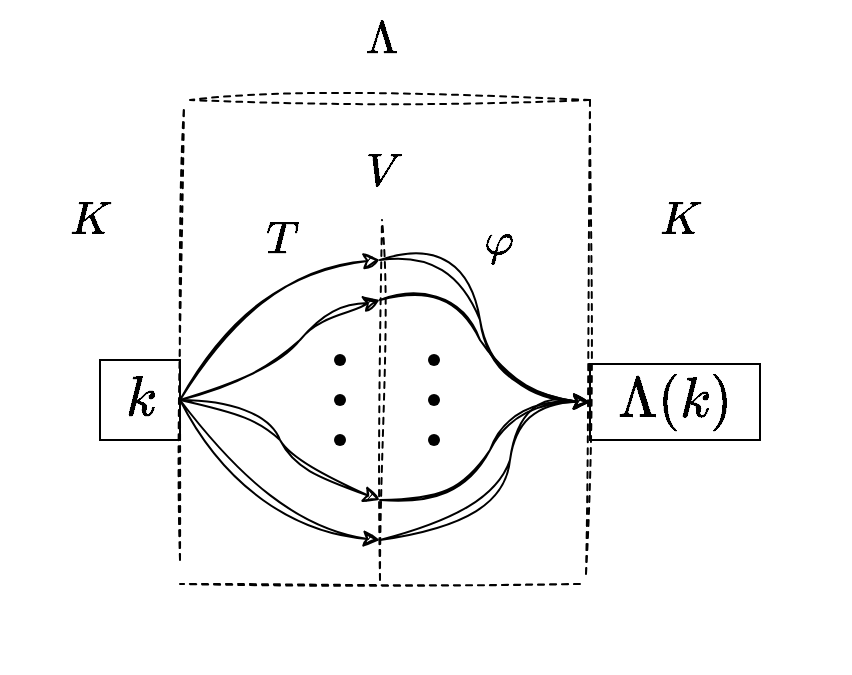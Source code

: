 <mxfile version="24.2.5" type="device" pages="2">
  <diagram id="CDcMdj7Fr2qlYyaRchAT" name="Lambda">
    <mxGraphModel dx="1100" dy="902" grid="1" gridSize="10" guides="1" tooltips="1" connect="1" arrows="1" fold="1" page="1" pageScale="1" pageWidth="850" pageHeight="1100" math="1" shadow="0">
      <root>
        <mxCell id="0" />
        <mxCell id="1" parent="0" />
        <mxCell id="2" value="$$k$$" style="whiteSpace=wrap;html=1;fontSize=24;" parent="1" vertex="1">
          <mxGeometry x="60" y="198" width="40" height="40" as="geometry" />
        </mxCell>
        <mxCell id="I3B6Szq_1TRlmMXlOv3N-2" value="" style="shape=waypoint;sketch=0;size=6;pointerEvents=1;points=[];fillColor=none;resizable=0;rotatable=0;perimeter=centerPerimeter;snapToPoint=1;hachureGap=4;jiggle=2;curveFitting=1;fontFamily=Architects Daughter;fontSource=https%3A%2F%2Ffonts.googleapis.com%2Fcss%3Ffamily%3DArchitects%2BDaughter;" parent="1" vertex="1">
          <mxGeometry x="170" y="188" width="20" height="20" as="geometry" />
        </mxCell>
        <mxCell id="I3B6Szq_1TRlmMXlOv3N-3" value="" style="shape=waypoint;sketch=0;size=6;pointerEvents=1;points=[];fillColor=none;resizable=0;rotatable=0;perimeter=centerPerimeter;snapToPoint=1;hachureGap=4;jiggle=2;curveFitting=1;fontFamily=Architects Daughter;fontSource=https%3A%2F%2Ffonts.googleapis.com%2Fcss%3Ffamily%3DArchitects%2BDaughter;" parent="1" vertex="1">
          <mxGeometry x="170" y="208" width="20" height="20" as="geometry" />
        </mxCell>
        <mxCell id="I3B6Szq_1TRlmMXlOv3N-4" value="" style="shape=waypoint;sketch=0;size=6;pointerEvents=1;points=[];fillColor=none;resizable=0;rotatable=0;perimeter=centerPerimeter;snapToPoint=1;hachureGap=4;jiggle=2;curveFitting=1;fontFamily=Architects Daughter;fontSource=https%3A%2F%2Ffonts.googleapis.com%2Fcss%3Ffamily%3DArchitects%2BDaughter;" parent="1" vertex="1">
          <mxGeometry x="170" y="228" width="20" height="20" as="geometry" />
        </mxCell>
        <mxCell id="I3B6Szq_1TRlmMXlOv3N-9" value="" style="curved=1;endArrow=classic;html=1;rounded=0;sketch=1;hachureGap=4;jiggle=2;curveFitting=1;fontFamily=Architects Daughter;fontSource=https%3A%2F%2Ffonts.googleapis.com%2Fcss%3Ffamily%3DArchitects%2BDaughter;exitX=1;exitY=0.5;exitDx=0;exitDy=0;" parent="1" source="2" edge="1">
          <mxGeometry width="50" height="50" relative="1" as="geometry">
            <mxPoint x="20" y="383" as="sourcePoint" />
            <mxPoint x="200" y="148" as="targetPoint" />
            <Array as="points">
              <mxPoint x="130" y="153" />
            </Array>
          </mxGeometry>
        </mxCell>
        <mxCell id="I3B6Szq_1TRlmMXlOv3N-10" value="" style="curved=1;endArrow=classic;html=1;rounded=0;sketch=1;hachureGap=4;jiggle=2;curveFitting=1;fontFamily=Architects Daughter;fontSource=https%3A%2F%2Ffonts.googleapis.com%2Fcss%3Ffamily%3DArchitects%2BDaughter;exitX=1;exitY=0.5;exitDx=0;exitDy=0;" parent="1" source="2" edge="1">
          <mxGeometry width="50" height="50" relative="1" as="geometry">
            <mxPoint x="110" y="228" as="sourcePoint" />
            <mxPoint x="200" y="168" as="targetPoint" />
            <Array as="points">
              <mxPoint x="140" y="203" />
              <mxPoint x="180" y="173" />
            </Array>
          </mxGeometry>
        </mxCell>
        <mxCell id="I3B6Szq_1TRlmMXlOv3N-11" value="" style="curved=1;endArrow=classic;html=1;rounded=0;sketch=1;hachureGap=4;jiggle=2;curveFitting=1;fontFamily=Architects Daughter;fontSource=https%3A%2F%2Ffonts.googleapis.com%2Fcss%3Ffamily%3DArchitects%2BDaughter;exitX=1;exitY=0.5;exitDx=0;exitDy=0;entryX=0.64;entryY=0.32;entryDx=0;entryDy=0;entryPerimeter=0;" parent="1" source="2" edge="1">
          <mxGeometry width="50" height="50" relative="1" as="geometry">
            <mxPoint x="110" y="228" as="sourcePoint" />
            <mxPoint x="200" y="268" as="targetPoint" />
            <Array as="points">
              <mxPoint x="140" y="223" />
              <mxPoint x="160" y="253" />
            </Array>
          </mxGeometry>
        </mxCell>
        <mxCell id="I3B6Szq_1TRlmMXlOv3N-12" value="" style="curved=1;endArrow=classic;html=1;rounded=0;sketch=1;hachureGap=4;jiggle=2;curveFitting=1;fontFamily=Architects Daughter;fontSource=https%3A%2F%2Ffonts.googleapis.com%2Fcss%3Ffamily%3DArchitects%2BDaughter;exitX=1;exitY=0.5;exitDx=0;exitDy=0;entryX=0.68;entryY=0.92;entryDx=0;entryDy=0;entryPerimeter=0;" parent="1" source="2" edge="1">
          <mxGeometry width="50" height="50" relative="1" as="geometry">
            <mxPoint x="110" y="228" as="sourcePoint" />
            <mxPoint x="200" y="288" as="targetPoint" />
            <Array as="points">
              <mxPoint x="140" y="283" />
            </Array>
          </mxGeometry>
        </mxCell>
        <mxCell id="I3B6Szq_1TRlmMXlOv3N-13" value="$$T$$" style="text;html=1;align=center;verticalAlign=middle;resizable=0;points=[];autosize=1;strokeColor=none;fillColor=none;fontFamily=Architects Daughter;fontSource=https%3A%2F%2Ffonts.googleapis.com%2Fcss%3Ffamily%3DArchitects%2BDaughter;fontSize=24;" parent="1" vertex="1">
          <mxGeometry x="106" y="118" width="90" height="40" as="geometry" />
        </mxCell>
        <mxCell id="I3B6Szq_1TRlmMXlOv3N-14" value="$$K$$" style="text;html=1;align=center;verticalAlign=middle;resizable=0;points=[];autosize=1;strokeColor=none;fillColor=none;fontFamily=Architects Daughter;fontSource=https%3A%2F%2Ffonts.googleapis.com%2Fcss%3Ffamily%3DArchitects%2BDaughter;fontSize=24;" parent="1" vertex="1">
          <mxGeometry x="10" y="108" width="90" height="40" as="geometry" />
        </mxCell>
        <mxCell id="I3B6Szq_1TRlmMXlOv3N-15" value="$$V$$" style="text;html=1;align=center;verticalAlign=middle;resizable=0;points=[];autosize=1;strokeColor=none;fillColor=none;fontFamily=Architects Daughter;fontSource=https%3A%2F%2Ffonts.googleapis.com%2Fcss%3Ffamily%3DArchitects%2BDaughter;fontSize=24;" parent="1" vertex="1">
          <mxGeometry x="156" y="84" width="90" height="40" as="geometry" />
        </mxCell>
        <mxCell id="I3B6Szq_1TRlmMXlOv3N-16" value="$$K$$" style="text;html=1;align=center;verticalAlign=middle;resizable=0;points=[];autosize=1;strokeColor=none;fillColor=none;fontFamily=Architects Daughter;fontSource=https%3A%2F%2Ffonts.googleapis.com%2Fcss%3Ffamily%3DArchitects%2BDaughter;fontSize=24;" parent="1" vertex="1">
          <mxGeometry x="305" y="108" width="90" height="40" as="geometry" />
        </mxCell>
        <mxCell id="I3B6Szq_1TRlmMXlOv3N-17" value="$$\Lambda(k)$$" style="whiteSpace=wrap;html=1;fontSize=24;" parent="1" vertex="1">
          <mxGeometry x="305" y="200" width="85" height="38" as="geometry" />
        </mxCell>
        <mxCell id="I3B6Szq_1TRlmMXlOv3N-18" value="" style="curved=1;endArrow=none;html=1;rounded=0;sketch=1;hachureGap=4;jiggle=2;curveFitting=1;fontFamily=Architects Daughter;fontSource=https%3A%2F%2Ffonts.googleapis.com%2Fcss%3Ffamily%3DArchitects%2BDaughter;exitX=0;exitY=0.5;exitDx=0;exitDy=0;startArrow=classic;startFill=1;endFill=0;" parent="1" source="I3B6Szq_1TRlmMXlOv3N-17" edge="1">
          <mxGeometry width="50" height="50" relative="1" as="geometry">
            <mxPoint x="245" y="338" as="sourcePoint" />
            <mxPoint x="200" y="148" as="targetPoint" />
            <Array as="points">
              <mxPoint x="260" y="218" />
              <mxPoint x="240" y="138" />
            </Array>
          </mxGeometry>
        </mxCell>
        <mxCell id="I3B6Szq_1TRlmMXlOv3N-19" value="" style="curved=1;endArrow=classic;html=1;rounded=0;sketch=1;hachureGap=4;jiggle=2;curveFitting=1;fontFamily=Architects Daughter;fontSource=https%3A%2F%2Ffonts.googleapis.com%2Fcss%3Ffamily%3DArchitects%2BDaughter;entryX=0;entryY=0.5;entryDx=0;entryDy=0;" parent="1" target="I3B6Szq_1TRlmMXlOv3N-17" edge="1">
          <mxGeometry width="50" height="50" relative="1" as="geometry">
            <mxPoint x="200" y="168" as="sourcePoint" />
            <mxPoint x="290" y="228" as="targetPoint" />
            <Array as="points">
              <mxPoint x="230" y="158" />
              <mxPoint x="270" y="218" />
            </Array>
          </mxGeometry>
        </mxCell>
        <mxCell id="I3B6Szq_1TRlmMXlOv3N-20" value="" style="curved=1;endArrow=classic;html=1;rounded=0;sketch=1;hachureGap=4;jiggle=2;curveFitting=1;fontFamily=Architects Daughter;fontSource=https%3A%2F%2Ffonts.googleapis.com%2Fcss%3Ffamily%3DArchitects%2BDaughter;entryX=0;entryY=0.5;entryDx=0;entryDy=0;" parent="1" target="I3B6Szq_1TRlmMXlOv3N-17" edge="1">
          <mxGeometry width="50" height="50" relative="1" as="geometry">
            <mxPoint x="200" y="268" as="sourcePoint" />
            <mxPoint x="290" y="228" as="targetPoint" />
            <Array as="points">
              <mxPoint x="240" y="268" />
              <mxPoint x="270" y="218" />
            </Array>
          </mxGeometry>
        </mxCell>
        <mxCell id="I3B6Szq_1TRlmMXlOv3N-21" value="" style="curved=1;endArrow=classic;html=1;rounded=0;sketch=1;hachureGap=4;jiggle=2;curveFitting=1;fontFamily=Architects Daughter;fontSource=https%3A%2F%2Ffonts.googleapis.com%2Fcss%3Ffamily%3DArchitects%2BDaughter;entryX=0;entryY=0.5;entryDx=0;entryDy=0;" parent="1" target="I3B6Szq_1TRlmMXlOv3N-17" edge="1">
          <mxGeometry width="50" height="50" relative="1" as="geometry">
            <mxPoint x="200" y="288" as="sourcePoint" />
            <mxPoint x="290" y="238" as="targetPoint" />
            <Array as="points">
              <mxPoint x="260" y="278" />
              <mxPoint x="270" y="218" />
            </Array>
          </mxGeometry>
        </mxCell>
        <mxCell id="I3B6Szq_1TRlmMXlOv3N-24" value="" style="endArrow=none;dashed=1;html=1;rounded=0;sketch=1;hachureGap=4;jiggle=2;curveFitting=1;fontFamily=Architects Daughter;fontSource=https%3A%2F%2Ffonts.googleapis.com%2Fcss%3Ffamily%3DArchitects%2BDaughter;" parent="1" edge="1">
          <mxGeometry width="50" height="50" relative="1" as="geometry">
            <mxPoint x="100" y="298" as="sourcePoint" />
            <mxPoint x="102" y="71" as="targetPoint" />
          </mxGeometry>
        </mxCell>
        <mxCell id="I3B6Szq_1TRlmMXlOv3N-27" value="" style="shape=waypoint;sketch=0;size=6;pointerEvents=1;points=[];fillColor=none;resizable=0;rotatable=0;perimeter=centerPerimeter;snapToPoint=1;hachureGap=4;jiggle=2;curveFitting=1;fontFamily=Architects Daughter;fontSource=https%3A%2F%2Ffonts.googleapis.com%2Fcss%3Ffamily%3DArchitects%2BDaughter;" parent="1" vertex="1">
          <mxGeometry x="217" y="188" width="20" height="20" as="geometry" />
        </mxCell>
        <mxCell id="I3B6Szq_1TRlmMXlOv3N-28" value="" style="shape=waypoint;sketch=0;size=6;pointerEvents=1;points=[];fillColor=none;resizable=0;rotatable=0;perimeter=centerPerimeter;snapToPoint=1;hachureGap=4;jiggle=2;curveFitting=1;fontFamily=Architects Daughter;fontSource=https%3A%2F%2Ffonts.googleapis.com%2Fcss%3Ffamily%3DArchitects%2BDaughter;" parent="1" vertex="1">
          <mxGeometry x="217" y="208" width="20" height="20" as="geometry" />
        </mxCell>
        <mxCell id="I3B6Szq_1TRlmMXlOv3N-29" value="" style="shape=waypoint;sketch=0;size=6;pointerEvents=1;points=[];fillColor=none;resizable=0;rotatable=0;perimeter=centerPerimeter;snapToPoint=1;hachureGap=4;jiggle=2;curveFitting=1;fontFamily=Architects Daughter;fontSource=https%3A%2F%2Ffonts.googleapis.com%2Fcss%3Ffamily%3DArchitects%2BDaughter;" parent="1" vertex="1">
          <mxGeometry x="217" y="228" width="20" height="20" as="geometry" />
        </mxCell>
        <mxCell id="I3B6Szq_1TRlmMXlOv3N-30" value="" style="endArrow=none;dashed=1;html=1;rounded=0;sketch=1;hachureGap=4;jiggle=2;curveFitting=1;fontFamily=Architects Daughter;fontSource=https%3A%2F%2Ffonts.googleapis.com%2Fcss%3Ffamily%3DArchitects%2BDaughter;" parent="1" edge="1">
          <mxGeometry width="50" height="50" relative="1" as="geometry">
            <mxPoint x="200" y="308" as="sourcePoint" />
            <mxPoint x="201" y="128" as="targetPoint" />
          </mxGeometry>
        </mxCell>
        <mxCell id="I3B6Szq_1TRlmMXlOv3N-31" value="" style="endArrow=none;dashed=1;html=1;rounded=0;sketch=1;hachureGap=4;jiggle=2;curveFitting=1;fontFamily=Architects Daughter;fontSource=https%3A%2F%2Ffonts.googleapis.com%2Fcss%3Ffamily%3DArchitects%2BDaughter;" parent="1" edge="1">
          <mxGeometry width="50" height="50" relative="1" as="geometry">
            <mxPoint x="303" y="305" as="sourcePoint" />
            <mxPoint x="305" y="68" as="targetPoint" />
          </mxGeometry>
        </mxCell>
        <mxCell id="I3B6Szq_1TRlmMXlOv3N-33" value="$$\Lambda$$" style="text;html=1;align=center;verticalAlign=middle;resizable=0;points=[];autosize=1;strokeColor=none;fillColor=none;fontFamily=Architects Daughter;fontSource=https%3A%2F%2Ffonts.googleapis.com%2Fcss%3Ffamily%3DArchitects%2BDaughter;fontSize=24;" parent="1" vertex="1">
          <mxGeometry x="116" y="18" width="170" height="40" as="geometry" />
        </mxCell>
        <mxCell id="I3B6Szq_1TRlmMXlOv3N-34" value="" style="endArrow=none;dashed=1;html=1;rounded=0;sketch=1;hachureGap=4;jiggle=2;curveFitting=1;fontFamily=Architects Daughter;fontSource=https%3A%2F%2Ffonts.googleapis.com%2Fcss%3Ffamily%3DArchitects%2BDaughter;" parent="1" edge="1">
          <mxGeometry width="50" height="50" relative="1" as="geometry">
            <mxPoint x="305" y="68" as="sourcePoint" />
            <mxPoint x="105" y="68" as="targetPoint" />
          </mxGeometry>
        </mxCell>
        <mxCell id="I3B6Szq_1TRlmMXlOv3N-35" value="$$\varphi$$" style="text;html=1;align=center;verticalAlign=middle;resizable=0;points=[];autosize=1;strokeColor=none;fillColor=none;fontFamily=Architects Daughter;fontSource=https%3A%2F%2Ffonts.googleapis.com%2Fcss%3Ffamily%3DArchitects%2BDaughter;fontSize=24;" parent="1" vertex="1">
          <mxGeometry x="179" y="118" width="160" height="40" as="geometry" />
        </mxCell>
        <mxCell id="I3B6Szq_1TRlmMXlOv3N-36" value="" style="endArrow=none;dashed=1;html=1;rounded=0;sketch=1;hachureGap=4;jiggle=2;curveFitting=1;fontFamily=Architects Daughter;fontSource=https%3A%2F%2Ffonts.googleapis.com%2Fcss%3Ffamily%3DArchitects%2BDaughter;" parent="1" edge="1">
          <mxGeometry width="50" height="50" relative="1" as="geometry">
            <mxPoint x="300" y="310" as="sourcePoint" />
            <mxPoint x="100" y="310" as="targetPoint" />
          </mxGeometry>
        </mxCell>
        <mxCell id="I3B6Szq_1TRlmMXlOv3N-42" value="" style="curved=1;endArrow=none;html=1;rounded=0;sketch=1;hachureGap=4;jiggle=2;curveFitting=1;fontFamily=Architects Daughter;fontSource=https%3A%2F%2Ffonts.googleapis.com%2Fcss%3Ffamily%3DArchitects%2BDaughter;endFill=0;flowAnimation=0;opacity=0;" parent="1" edge="1">
          <mxGeometry width="50" height="50" relative="1" as="geometry">
            <mxPoint x="121" y="340" as="sourcePoint" />
            <mxPoint x="281" y="350" as="targetPoint" />
            <Array as="points">
              <mxPoint x="180" y="360" />
              <mxPoint x="231" y="330" />
            </Array>
          </mxGeometry>
        </mxCell>
      </root>
    </mxGraphModel>
  </diagram>
  <diagram id="hXauKrpzdOVOP0B125Zk" name="T_w">
    <mxGraphModel dx="1100" dy="902" grid="1" gridSize="10" guides="1" tooltips="1" connect="1" arrows="1" fold="1" page="1" pageScale="1" pageWidth="850" pageHeight="1100" math="1" shadow="0">
      <root>
        <mxCell id="0" />
        <mxCell id="1" parent="0" />
        <mxCell id="inDHoF1R6sWpup2mzLYP-1" value="" style="edgeStyle=none;orthogonalLoop=1;jettySize=auto;html=1;" parent="1" edge="1">
          <mxGeometry width="100" relative="1" as="geometry">
            <mxPoint x="40" y="130" as="sourcePoint" />
            <mxPoint x="200" y="130" as="targetPoint" />
            <Array as="points" />
          </mxGeometry>
        </mxCell>
        <mxCell id="inDHoF1R6sWpup2mzLYP-2" value="" style="edgeStyle=none;orthogonalLoop=1;jettySize=auto;html=1;" parent="1" edge="1">
          <mxGeometry width="100" relative="1" as="geometry">
            <mxPoint x="40" y="130" as="sourcePoint" />
            <mxPoint x="40" y="20" as="targetPoint" />
            <Array as="points" />
          </mxGeometry>
        </mxCell>
        <mxCell id="inDHoF1R6sWpup2mzLYP-3" value="" style="edgeStyle=none;orthogonalLoop=1;jettySize=auto;html=1;" parent="1" edge="1">
          <mxGeometry width="100" relative="1" as="geometry">
            <mxPoint x="40" y="130" as="sourcePoint" />
            <mxPoint x="90" y="80" as="targetPoint" />
            <Array as="points" />
          </mxGeometry>
        </mxCell>
        <mxCell id="inDHoF1R6sWpup2mzLYP-4" value="" style="edgeStyle=none;orthogonalLoop=1;jettySize=auto;html=1;endArrow=none;endFill=0;startArrow=none;fillColor=#0050ef;strokeColor=#001DBC;" parent="1" source="inDHoF1R6sWpup2mzLYP-6" edge="1">
          <mxGeometry width="100" relative="1" as="geometry">
            <mxPoint x="10" y="150" as="sourcePoint" />
            <mxPoint x="180" y="60" as="targetPoint" />
            <Array as="points" />
          </mxGeometry>
        </mxCell>
        <mxCell id="inDHoF1R6sWpup2mzLYP-7" value="" style="edgeStyle=none;orthogonalLoop=1;jettySize=auto;html=1;endArrow=none;endFill=0;fillColor=#0050ef;strokeColor=#001DBC;" parent="1" target="inDHoF1R6sWpup2mzLYP-6" edge="1">
          <mxGeometry width="100" relative="1" as="geometry">
            <mxPoint x="20" y="140" as="sourcePoint" />
            <mxPoint x="180" y="40" as="targetPoint" />
            <Array as="points" />
          </mxGeometry>
        </mxCell>
        <mxCell id="inDHoF1R6sWpup2mzLYP-6" value="" style="shape=waypoint;sketch=0;size=6;pointerEvents=1;points=[];fillColor=#e51400;resizable=0;rotatable=0;perimeter=centerPerimeter;snapToPoint=1;fontColor=#ffffff;strokeColor=#B20000;" parent="1" vertex="1">
          <mxGeometry x="110" y="80" width="20" height="20" as="geometry" />
        </mxCell>
        <mxCell id="viu4tYAE2l6YB9pahCiR-1" value="$$v$$" style="text;html=1;align=center;verticalAlign=middle;resizable=0;points=[];autosize=1;strokeColor=none;fillColor=none;" parent="1" vertex="1">
          <mxGeometry x="97" y="85" width="60" height="30" as="geometry" />
        </mxCell>
        <mxCell id="viu4tYAE2l6YB9pahCiR-2" value="$$\text{im}T_v$$" style="text;html=1;align=center;verticalAlign=middle;resizable=0;points=[];autosize=1;strokeColor=none;fillColor=none;" parent="1" vertex="1">
          <mxGeometry x="109" y="32" width="110" height="30" as="geometry" />
        </mxCell>
      </root>
    </mxGraphModel>
  </diagram>
</mxfile>
